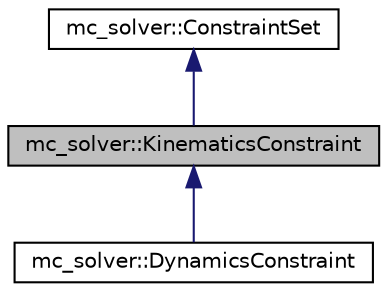 digraph "mc_solver::KinematicsConstraint"
{
 // INTERACTIVE_SVG=YES
 // LATEX_PDF_SIZE
  edge [fontname="Helvetica",fontsize="10",labelfontname="Helvetica",labelfontsize="10"];
  node [fontname="Helvetica",fontsize="10",shape=record];
  Node1 [label="mc_solver::KinematicsConstraint",height=0.2,width=0.4,color="black", fillcolor="grey75", style="filled", fontcolor="black",tooltip=" "];
  Node2 -> Node1 [dir="back",color="midnightblue",fontsize="10",style="solid",fontname="Helvetica"];
  Node2 [label="mc_solver::ConstraintSet",height=0.2,width=0.4,color="black", fillcolor="white", style="filled",URL="$structmc__solver_1_1ConstraintSet.html",tooltip="This class is a basis to wrap Constraint functions from Tasks. The aim of such wrappers should be two..."];
  Node1 -> Node3 [dir="back",color="midnightblue",fontsize="10",style="solid",fontname="Helvetica"];
  Node3 [label="mc_solver::DynamicsConstraint",height=0.2,width=0.4,color="black", fillcolor="white", style="filled",URL="$structmc__solver_1_1DynamicsConstraint.html",tooltip=" "];
}
